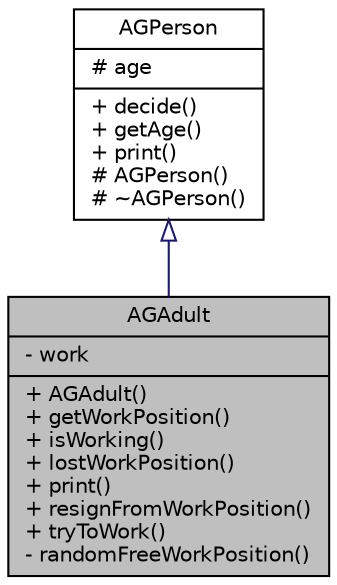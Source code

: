 digraph "AGAdult"
{
  edge [fontname="Helvetica",fontsize="10",labelfontname="Helvetica",labelfontsize="10"];
  node [fontname="Helvetica",fontsize="10",shape=record];
  Node0 [label="{AGAdult\n|- work\l|+ AGAdult()\l+ getWorkPosition()\l+ isWorking()\l+ lostWorkPosition()\l+ print()\l+ resignFromWorkPosition()\l+ tryToWork()\l- randomFreeWorkPosition()\l}",height=0.2,width=0.4,color="black", fillcolor="grey75", style="filled", fontcolor="black"];
  Node1 -> Node0 [dir="back",color="midnightblue",fontsize="10",style="solid",arrowtail="onormal",fontname="Helvetica"];
  Node1 [label="{AGPerson\n|# age\l|+ decide()\l+ getAge()\l+ print()\l# AGPerson()\l# ~AGPerson()\l}",height=0.2,width=0.4,color="black", fillcolor="white", style="filled",URL="$d8/df4/class_a_g_person.html",tooltip="Base class of every person in the city (adults and children) "];
}
